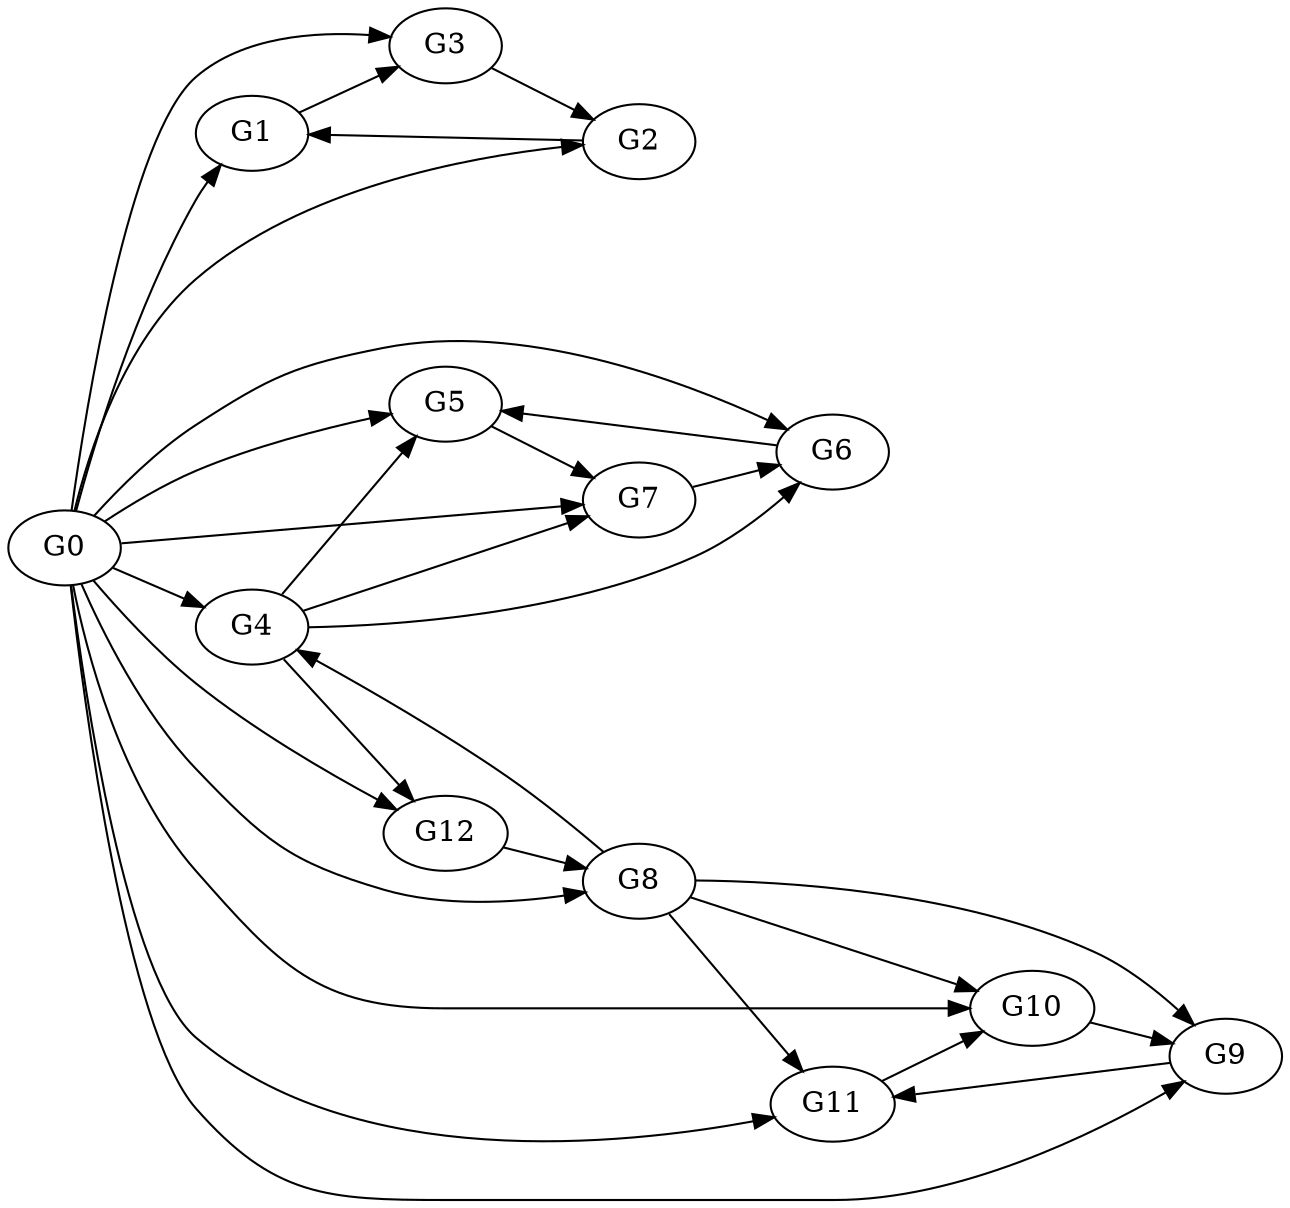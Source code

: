 digraph "Example" {
	rankdir=LR;
	"G0";
	"G1";
	"G2";
	"G3";
	"G4";
	"G5";
	"G6";
	"G7";
	"G8";
	"G9";
	"G10";
	"G11";
	"G12";
	"G0" -> "G1";
	"G0" -> "G2";
	"G0" -> "G3";
	"G1" -> "G3";
	"G2" -> "G1";
	"G3" -> "G2";
	"G4" -> "G5";
	"G4" -> "G6";
	"G4" -> "G7";
	"G5" -> "G7";
	"G6" -> "G5";
	"G7" -> "G6";
	"G8" -> "G9";
	"G8" -> "G10";
	"G8" -> "G11";
	"G9" -> "G11";
	"G10" -> "G9";
	"G11" -> "G10";
	"G0" -> "G4";
	"G0" -> "G5";
	"G0" -> "G6";
	"G0" -> "G7";
	"G0" -> "G8";
	"G0" -> "G9";
	"G0" -> "G10";
	"G0" -> "G11";
	"G0" -> "G12";
	"G4" -> "G12";
	"G8" -> "G4";
	"G12" -> "G8";
}